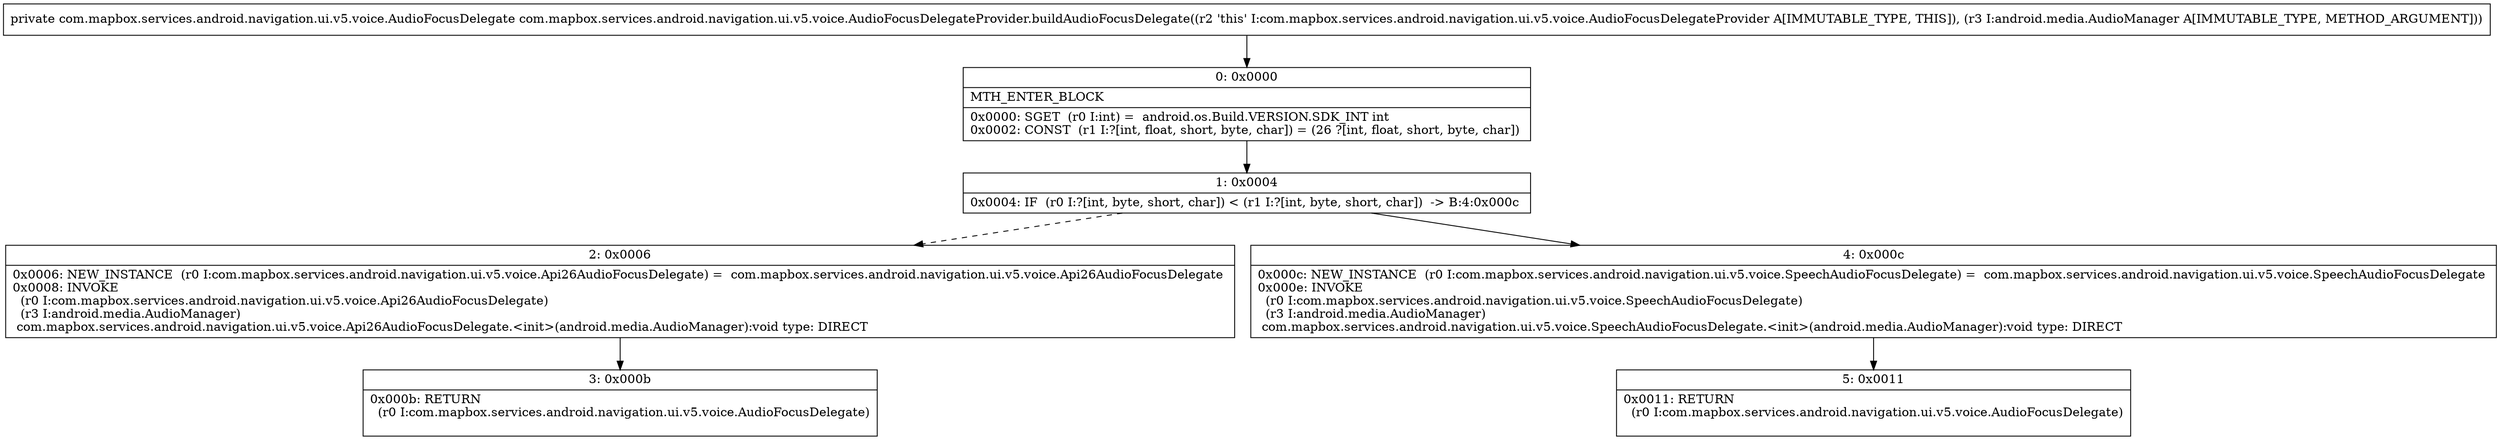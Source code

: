 digraph "CFG forcom.mapbox.services.android.navigation.ui.v5.voice.AudioFocusDelegateProvider.buildAudioFocusDelegate(Landroid\/media\/AudioManager;)Lcom\/mapbox\/services\/android\/navigation\/ui\/v5\/voice\/AudioFocusDelegate;" {
Node_0 [shape=record,label="{0\:\ 0x0000|MTH_ENTER_BLOCK\l|0x0000: SGET  (r0 I:int) =  android.os.Build.VERSION.SDK_INT int \l0x0002: CONST  (r1 I:?[int, float, short, byte, char]) = (26 ?[int, float, short, byte, char]) \l}"];
Node_1 [shape=record,label="{1\:\ 0x0004|0x0004: IF  (r0 I:?[int, byte, short, char]) \< (r1 I:?[int, byte, short, char])  \-\> B:4:0x000c \l}"];
Node_2 [shape=record,label="{2\:\ 0x0006|0x0006: NEW_INSTANCE  (r0 I:com.mapbox.services.android.navigation.ui.v5.voice.Api26AudioFocusDelegate) =  com.mapbox.services.android.navigation.ui.v5.voice.Api26AudioFocusDelegate \l0x0008: INVOKE  \l  (r0 I:com.mapbox.services.android.navigation.ui.v5.voice.Api26AudioFocusDelegate)\l  (r3 I:android.media.AudioManager)\l com.mapbox.services.android.navigation.ui.v5.voice.Api26AudioFocusDelegate.\<init\>(android.media.AudioManager):void type: DIRECT \l}"];
Node_3 [shape=record,label="{3\:\ 0x000b|0x000b: RETURN  \l  (r0 I:com.mapbox.services.android.navigation.ui.v5.voice.AudioFocusDelegate)\l \l}"];
Node_4 [shape=record,label="{4\:\ 0x000c|0x000c: NEW_INSTANCE  (r0 I:com.mapbox.services.android.navigation.ui.v5.voice.SpeechAudioFocusDelegate) =  com.mapbox.services.android.navigation.ui.v5.voice.SpeechAudioFocusDelegate \l0x000e: INVOKE  \l  (r0 I:com.mapbox.services.android.navigation.ui.v5.voice.SpeechAudioFocusDelegate)\l  (r3 I:android.media.AudioManager)\l com.mapbox.services.android.navigation.ui.v5.voice.SpeechAudioFocusDelegate.\<init\>(android.media.AudioManager):void type: DIRECT \l}"];
Node_5 [shape=record,label="{5\:\ 0x0011|0x0011: RETURN  \l  (r0 I:com.mapbox.services.android.navigation.ui.v5.voice.AudioFocusDelegate)\l \l}"];
MethodNode[shape=record,label="{private com.mapbox.services.android.navigation.ui.v5.voice.AudioFocusDelegate com.mapbox.services.android.navigation.ui.v5.voice.AudioFocusDelegateProvider.buildAudioFocusDelegate((r2 'this' I:com.mapbox.services.android.navigation.ui.v5.voice.AudioFocusDelegateProvider A[IMMUTABLE_TYPE, THIS]), (r3 I:android.media.AudioManager A[IMMUTABLE_TYPE, METHOD_ARGUMENT])) }"];
MethodNode -> Node_0;
Node_0 -> Node_1;
Node_1 -> Node_2[style=dashed];
Node_1 -> Node_4;
Node_2 -> Node_3;
Node_4 -> Node_5;
}


